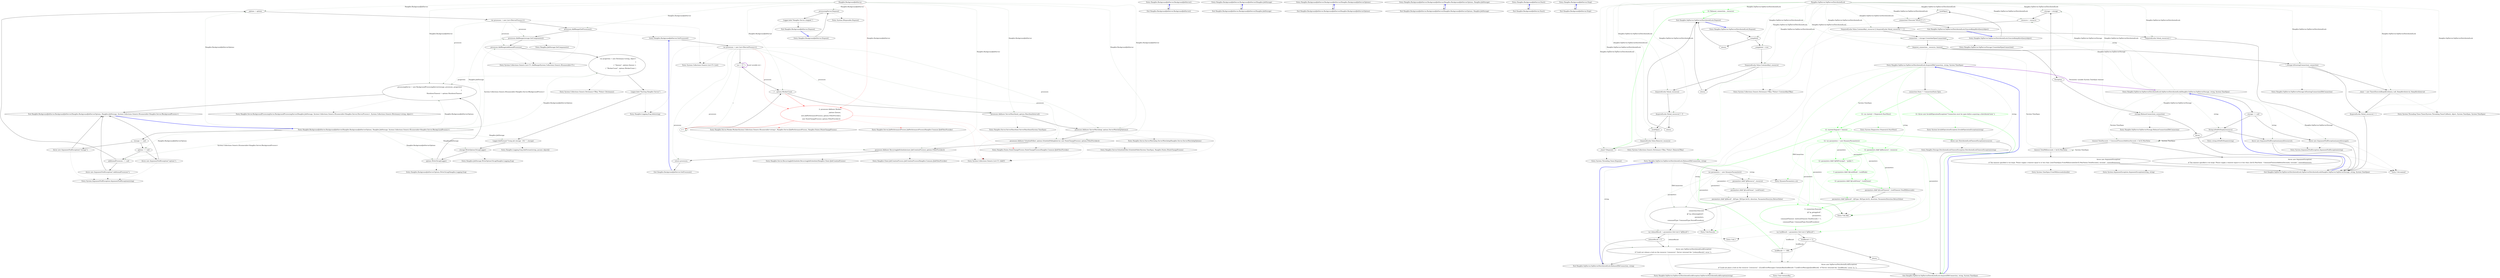 digraph  {
n67 [label="Hangfire.BackgroundJobServer", span=""];
n0 [cluster="Hangfire.BackgroundJobServer.BackgroundJobServer()", label="Entry Hangfire.BackgroundJobServer.BackgroundJobServer()", span="38-38"];
n1 [cluster="Hangfire.BackgroundJobServer.BackgroundJobServer()", label="Exit Hangfire.BackgroundJobServer.BackgroundJobServer()", span="38-38"];
n2 [cluster="Hangfire.BackgroundJobServer.BackgroundJobServer(Hangfire.JobStorage)", label="Entry Hangfire.BackgroundJobServer.BackgroundJobServer(Hangfire.JobStorage)", span="48-48"];
n3 [cluster="Hangfire.BackgroundJobServer.BackgroundJobServer(Hangfire.JobStorage)", label="Exit Hangfire.BackgroundJobServer.BackgroundJobServer(Hangfire.JobStorage)", span="48-48"];
n4 [cluster="Hangfire.BackgroundJobServer.BackgroundJobServer(Hangfire.BackgroundJobServerOptions)", label="Entry Hangfire.BackgroundJobServer.BackgroundJobServer(Hangfire.BackgroundJobServerOptions)", span="58-58"];
n5 [cluster="Hangfire.BackgroundJobServer.BackgroundJobServer(Hangfire.BackgroundJobServerOptions)", label="Exit Hangfire.BackgroundJobServer.BackgroundJobServer(Hangfire.BackgroundJobServerOptions)", span="58-58"];
n6 [cluster="Hangfire.BackgroundJobServer.BackgroundJobServer(Hangfire.BackgroundJobServerOptions, Hangfire.JobStorage)", label="Entry Hangfire.BackgroundJobServer.BackgroundJobServer(Hangfire.BackgroundJobServerOptions, Hangfire.JobStorage)", span="69-69"];
n7 [cluster="Hangfire.BackgroundJobServer.BackgroundJobServer(Hangfire.BackgroundJobServerOptions, Hangfire.JobStorage)", label="Exit Hangfire.BackgroundJobServer.BackgroundJobServer(Hangfire.BackgroundJobServerOptions, Hangfire.JobStorage)", span="69-69"];
n8 [cluster="Hangfire.BackgroundJobServer.BackgroundJobServer(Hangfire.BackgroundJobServerOptions, Hangfire.JobStorage, System.Collections.Generic.IEnumerable<Hangfire.Server.IBackgroundProcess>)", label="Entry Hangfire.BackgroundJobServer.BackgroundJobServer(Hangfire.BackgroundJobServerOptions, Hangfire.JobStorage, System.Collections.Generic.IEnumerable<Hangfire.Server.IBackgroundProcess>)", span="74-74"];
n9 [cluster="Hangfire.BackgroundJobServer.BackgroundJobServer(Hangfire.BackgroundJobServerOptions, Hangfire.JobStorage, System.Collections.Generic.IEnumerable<Hangfire.Server.IBackgroundProcess>)", label="storage == null", span="79-79"];
n11 [cluster="Hangfire.BackgroundJobServer.BackgroundJobServer(Hangfire.BackgroundJobServerOptions, Hangfire.JobStorage, System.Collections.Generic.IEnumerable<Hangfire.Server.IBackgroundProcess>)", label="options == null", span="80-80"];
n13 [cluster="Hangfire.BackgroundJobServer.BackgroundJobServer(Hangfire.BackgroundJobServerOptions, Hangfire.JobStorage, System.Collections.Generic.IEnumerable<Hangfire.Server.IBackgroundProcess>)", label="additionalProcesses == null", span="81-81"];
n15 [cluster="Hangfire.BackgroundJobServer.BackgroundJobServer(Hangfire.BackgroundJobServerOptions, Hangfire.JobStorage, System.Collections.Generic.IEnumerable<Hangfire.Server.IBackgroundProcess>)", label="_options = options", span="83-83"];
n18 [cluster="Hangfire.BackgroundJobServer.BackgroundJobServer(Hangfire.BackgroundJobServerOptions, Hangfire.JobStorage, System.Collections.Generic.IEnumerable<Hangfire.Server.IBackgroundProcess>)", label="processes.AddRange(storage.GetComponents())", span="87-87"];
n19 [cluster="Hangfire.BackgroundJobServer.BackgroundJobServer(Hangfire.BackgroundJobServerOptions, Hangfire.JobStorage, System.Collections.Generic.IEnumerable<Hangfire.Server.IBackgroundProcess>)", label="processes.AddRange(additionalProcesses)", span="88-88"];
n20 [cluster="Hangfire.BackgroundJobServer.BackgroundJobServer(Hangfire.BackgroundJobServerOptions, Hangfire.JobStorage, System.Collections.Generic.IEnumerable<Hangfire.Server.IBackgroundProcess>)", label="var properties = new Dictionary<string, object>\r\n            {\r\n                { ''Queues'', options.Queues },\r\n                { ''WorkerCount'', options.WorkerCount }\r\n            }", span="90-94"];
n22 [cluster="Hangfire.BackgroundJobServer.BackgroundJobServer(Hangfire.BackgroundJobServerOptions, Hangfire.JobStorage, System.Collections.Generic.IEnumerable<Hangfire.Server.IBackgroundProcess>)", label="Logger.InfoFormat(''Using job storage: '{0}'.'', storage)", span="97-97"];
n23 [cluster="Hangfire.BackgroundJobServer.BackgroundJobServer(Hangfire.BackgroundJobServerOptions, Hangfire.JobStorage, System.Collections.Generic.IEnumerable<Hangfire.Server.IBackgroundProcess>)", label="storage.WriteOptionsToLog(Logger)", span="99-99"];
n24 [cluster="Hangfire.BackgroundJobServer.BackgroundJobServer(Hangfire.BackgroundJobServerOptions, Hangfire.JobStorage, System.Collections.Generic.IEnumerable<Hangfire.Server.IBackgroundProcess>)", label="options.WriteToLog(Logger)", span="100-100"];
n25 [cluster="Hangfire.BackgroundJobServer.BackgroundJobServer(Hangfire.BackgroundJobServerOptions, Hangfire.JobStorage, System.Collections.Generic.IEnumerable<Hangfire.Server.IBackgroundProcess>)", label="_processingServer = new BackgroundProcessingServer(storage, processes, properties)\r\n            {\r\n                ShutdownTimeout = options.ShutdownTimeout\r\n            }", span="102-105"];
n10 [cluster="Hangfire.BackgroundJobServer.BackgroundJobServer(Hangfire.BackgroundJobServerOptions, Hangfire.JobStorage, System.Collections.Generic.IEnumerable<Hangfire.Server.IBackgroundProcess>)", label="throw new ArgumentNullException(''storage'');", span="79-79"];
n12 [cluster="Hangfire.BackgroundJobServer.BackgroundJobServer(Hangfire.BackgroundJobServerOptions, Hangfire.JobStorage, System.Collections.Generic.IEnumerable<Hangfire.Server.IBackgroundProcess>)", label="throw new ArgumentNullException(''options'');", span="80-80"];
n14 [cluster="Hangfire.BackgroundJobServer.BackgroundJobServer(Hangfire.BackgroundJobServerOptions, Hangfire.JobStorage, System.Collections.Generic.IEnumerable<Hangfire.Server.IBackgroundProcess>)", label="throw new ArgumentNullException(''additionalProcesses'');", span="81-81"];
n16 [cluster="Hangfire.BackgroundJobServer.BackgroundJobServer(Hangfire.BackgroundJobServerOptions, Hangfire.JobStorage, System.Collections.Generic.IEnumerable<Hangfire.Server.IBackgroundProcess>)", label="var processes = new List<IServerProcess>()", span="85-85"];
n17 [cluster="Hangfire.BackgroundJobServer.BackgroundJobServer(Hangfire.BackgroundJobServerOptions, Hangfire.JobStorage, System.Collections.Generic.IEnumerable<Hangfire.Server.IBackgroundProcess>)", label="processes.AddRange(GetProcesses())", span="86-86"];
n28 [cluster="System.Collections.Generic.List<T>.List()", label="Entry System.Collections.Generic.List<T>.List()", span="0-0"];
n29 [cluster="Hangfire.BackgroundJobServer.GetProcesses()", label="Entry Hangfire.BackgroundJobServer.GetProcesses()", span="114-114"];
n30 [cluster="System.Collections.Generic.List<T>.AddRange(System.Collections.Generic.IEnumerable<T>)", label="Entry System.Collections.Generic.List<T>.AddRange(System.Collections.Generic.IEnumerable<T>)", span="0-0"];
n31 [cluster="Hangfire.JobStorage.GetComponents()", label="Entry Hangfire.JobStorage.GetComponents()", span="58-58"];
n21 [cluster="Hangfire.BackgroundJobServer.BackgroundJobServer(Hangfire.BackgroundJobServerOptions, Hangfire.JobStorage, System.Collections.Generic.IEnumerable<Hangfire.Server.IBackgroundProcess>)", label="Logger.Info(''Starting Hangfire Server'')", span="96-96"];
n32 [cluster="System.Collections.Generic.Dictionary<TKey, TValue>.Dictionary()", label="Entry System.Collections.Generic.Dictionary<TKey, TValue>.Dictionary()", span="0-0"];
n33 [cluster="Hangfire.Logging.ILog.Info(string)", label="Entry Hangfire.Logging.ILog.Info(string)", span="202-202"];
n34 [cluster="Hangfire.Logging.ILog.InfoFormat(string, params object[])", label="Entry Hangfire.Logging.ILog.InfoFormat(string, params object[])", span="210-210"];
n35 [cluster="Hangfire.JobStorage.WriteOptionsToLog(Hangfire.Logging.ILog)", label="Entry Hangfire.JobStorage.WriteOptionsToLog(Hangfire.Logging.ILog)", span="68-68"];
n36 [cluster="Hangfire.BackgroundJobServerOptions.WriteToLog(Hangfire.Logging.ILog)", label="Entry Hangfire.BackgroundJobServerOptions.WriteToLog(Hangfire.Logging.ILog)", span="83-83"];
n26 [cluster="Hangfire.BackgroundJobServer.BackgroundJobServer(Hangfire.BackgroundJobServerOptions, Hangfire.JobStorage, System.Collections.Generic.IEnumerable<Hangfire.Server.IBackgroundProcess>)", label="Exit Hangfire.BackgroundJobServer.BackgroundJobServer(Hangfire.BackgroundJobServerOptions, Hangfire.JobStorage, System.Collections.Generic.IEnumerable<Hangfire.Server.IBackgroundProcess>)", span="74-74"];
n27 [cluster="System.ArgumentNullException.ArgumentNullException(string)", label="Entry System.ArgumentNullException.ArgumentNullException(string)", span="0-0"];
n37 [cluster="Hangfire.Server.BackgroundProcessingServer.BackgroundProcessingServer(Hangfire.JobStorage, System.Collections.Generic.IEnumerable<Hangfire.Server.IServerProcess>, System.Collections.Generic.IDictionary<string, object>)", label="Entry Hangfire.Server.BackgroundProcessingServer.BackgroundProcessingServer(Hangfire.JobStorage, System.Collections.Generic.IEnumerable<Hangfire.Server.IServerProcess>, System.Collections.Generic.IDictionary<string, object>)", span="40-40"];
n38 [cluster="Hangfire.BackgroundJobServer.Dispose()", label="Entry Hangfire.BackgroundJobServer.Dispose()", span="108-108"];
n39 [cluster="Hangfire.BackgroundJobServer.Dispose()", label="_processingServer.Dispose()", span="110-110"];
n40 [cluster="Hangfire.BackgroundJobServer.Dispose()", label="Logger.Info(''Hangfire Server stopped.'')", span="111-111"];
n42 [cluster="System.IDisposable.Dispose()", label="Entry System.IDisposable.Dispose()", span="0-0"];
n41 [cluster="Hangfire.BackgroundJobServer.Dispose()", label="Exit Hangfire.BackgroundJobServer.Dispose()", span="108-108"];
n43 [cluster="Hangfire.BackgroundJobServer.GetProcesses()", label="var processes = new List<IServerProcess>()", span="116-116"];
n44 [cluster="Hangfire.BackgroundJobServer.GetProcesses()", label="var i = 0", span="118-118"];
n46 [cluster="Hangfire.BackgroundJobServer.GetProcesses()", color=red, community=0, label="2: processes.Add(new Worker(\r\n                    _options.Queues, \r\n                    new JobPerformanceProcess(_options.FilterProvider), \r\n                    new StateChangeProcess(_options.FilterProvider)))", span="120-123"];
n48 [cluster="Hangfire.BackgroundJobServer.GetProcesses()", label="processes.Add(new ServerHeartbeat(_options.HeartbeatInterval))", span="126-126"];
n49 [cluster="Hangfire.BackgroundJobServer.GetProcesses()", label="processes.Add(new ServerWatchdog(_options.ServerWatchdogOptions))", span="127-127"];
n50 [cluster="Hangfire.BackgroundJobServer.GetProcesses()", label="processes.Add(new SchedulePoller(_options.SchedulePollingInterval, new StateChangeProcess(_options.FilterProvider)))", span="128-128"];
n51 [cluster="Hangfire.BackgroundJobServer.GetProcesses()", label="processes.Add(new RecurringJobScheduler(new JobCreationProcess(_options.FilterProvider)))", span="129-129"];
n52 [cluster="Hangfire.BackgroundJobServer.GetProcesses()", label="return processes;", span="131-131"];
n45 [cluster="Hangfire.BackgroundJobServer.GetProcesses()", label="i < _options.WorkerCount", span="118-118"];
n47 [cluster="Hangfire.BackgroundJobServer.GetProcesses()", label="i++", span="118-118"];
n54 [cluster="Hangfire.Server.Worker.Worker(System.Collections.Generic.IEnumerable<string>, Hangfire.Server.IJobPerformanceProcess, Hangfire.States.IStateChangeProcess)", label="Entry Hangfire.Server.Worker.Worker(System.Collections.Generic.IEnumerable<string>, Hangfire.Server.IJobPerformanceProcess, Hangfire.States.IStateChangeProcess)", span="47-47"];
n55 [cluster="Hangfire.Server.JobPerformanceProcess.JobPerformanceProcess(Hangfire.Common.IJobFilterProvider)", label="Entry Hangfire.Server.JobPerformanceProcess.JobPerformanceProcess(Hangfire.Common.IJobFilterProvider)", span="34-34"];
n56 [cluster="Hangfire.States.StateChangeProcess.StateChangeProcess(Hangfire.Common.IJobFilterProvider)", label="Entry Hangfire.States.StateChangeProcess.StateChangeProcess(Hangfire.Common.IJobFilterProvider)", span="35-35"];
n57 [cluster="System.Collections.Generic.List<T>.Add(T)", label="Entry System.Collections.Generic.List<T>.Add(T)", span="0-0"];
n58 [cluster="Hangfire.Server.ServerHeartbeat.ServerHeartbeat(System.TimeSpan)", label="Entry Hangfire.Server.ServerHeartbeat.ServerHeartbeat(System.TimeSpan)", span="31-31"];
n59 [cluster="Hangfire.Server.ServerWatchdog.ServerWatchdog(Hangfire.Server.ServerWatchdogOptions)", label="Entry Hangfire.Server.ServerWatchdog.ServerWatchdog(Hangfire.Server.ServerWatchdogOptions)", span="32-32"];
n60 [cluster="Hangfire.Server.SchedulePoller.SchedulePoller(System.TimeSpan, Hangfire.States.IStateChangeProcess)", label="Entry Hangfire.Server.SchedulePoller.SchedulePoller(System.TimeSpan, Hangfire.States.IStateChangeProcess)", span="45-45"];
n61 [cluster="Hangfire.Server.RecurringJobScheduler.RecurringJobScheduler(Hangfire.Client.IJobCreationProcess)", label="Entry Hangfire.Server.RecurringJobScheduler.RecurringJobScheduler(Hangfire.Client.IJobCreationProcess)", span="43-43"];
n62 [cluster="Hangfire.Client.JobCreationProcess.JobCreationProcess(Hangfire.Common.IJobFilterProvider)", label="Entry Hangfire.Client.JobCreationProcess.JobCreationProcess(Hangfire.Common.IJobFilterProvider)", span="35-35"];
n53 [cluster="Hangfire.BackgroundJobServer.GetProcesses()", label="Exit Hangfire.BackgroundJobServer.GetProcesses()", span="114-114"];
n63 [cluster="Hangfire.BackgroundJobServer.Start()", label="Entry Hangfire.BackgroundJobServer.Start()", span="135-135"];
n64 [cluster="Hangfire.BackgroundJobServer.Start()", label="Exit Hangfire.BackgroundJobServer.Start()", span="135-135"];
n65 [cluster="Hangfire.BackgroundJobServer.Stop()", label="Entry Hangfire.BackgroundJobServer.Stop()", span="140-140"];
n66 [cluster="Hangfire.BackgroundJobServer.Stop()", label="Exit Hangfire.BackgroundJobServer.Stop()", span="140-140"];
d49 [cluster="Hangfire.SqlServer.SqlServerDistributedLock.Dispose()", color=green, community=0, label="14: Release(_connection, _resource)", span="123-123"];
d95 [label="Hangfire.SqlServer.SqlServerDistributedLock", span=""];
d48 [cluster="Hangfire.SqlServer.SqlServerDistributedLock.Dispose()", label="_timer?.Dispose()", span="121-121"];
d50 [cluster="Hangfire.SqlServer.SqlServerDistributedLock.Dispose()", label="Exit Hangfire.SqlServer.SqlServerDistributedLock.Dispose()", span="100-100"];
d53 [cluster="Hangfire.SqlServer.SqlServerDistributedLock.Release(IDbConnection, string)", label="Entry Hangfire.SqlServer.SqlServerDistributedLock.Release(IDbConnection, string)", span="210-210"];
d62 [cluster="Hangfire.SqlServer.SqlServerDistributedLock.Acquire(IDbConnection, string, System.TimeSpan)", color=green, community=0, label="12: started.Elapsed < timeout", span="176-176"];
d33 [cluster="Hangfire.SqlServer.SqlServerDistributedLock.Acquire(IDbConnection, string, System.TimeSpan)", label="Entry Hangfire.SqlServer.SqlServerDistributedLock.Acquire(IDbConnection, string, System.TimeSpan)", span="153-153"];
d61 [cluster="Hangfire.SqlServer.SqlServerDistributedLock.Acquire(IDbConnection, string, System.TimeSpan)", color=green, community=0, label="12: var started = Stopwatch.StartNew()", span="165-165"];
d74 [cluster="Hangfire.SqlServer.SqlServerDistributedLock.Acquire(IDbConnection, string, System.TimeSpan)", label="lockResult == -999", span="200-200"];
d63 [cluster="Hangfire.SqlServer.SqlServerDistributedLock.Acquire(IDbConnection, string, System.TimeSpan)", color=green, community=0, label="12: var parameters = new DynamicParameters()", span="178-178"];
d76 [cluster="Hangfire.SqlServer.SqlServerDistributedLock.Acquire(IDbConnection, string, System.TimeSpan)", label="throw new DistributedLockTimeoutException(resource);", span="207-207"];
d64 [cluster="Hangfire.SqlServer.SqlServerDistributedLock.Acquire(IDbConnection, string, System.TimeSpan)", color=green, community=0, label="12: parameters.Add(''@Resource'', resource)", span="179-179"];
d65 [cluster="Hangfire.SqlServer.SqlServerDistributedLock.Acquire(IDbConnection, string, System.TimeSpan)", color=green, community=0, label="12: parameters.Add(''@DbPrincipal'', ''public'')", span="180-180"];
d81 [cluster="Unk.Add", label="Entry Unk.Add", span=""];
d70 [cluster="Hangfire.SqlServer.SqlServerDistributedLock.Acquire(IDbConnection, string, System.TimeSpan)", color=green, community=0, label="5: connection.Execute(\r\n                    @''sp_getapplock'',\r\n                    parameters,\r\n                    commandTimeout: (int)LockTimeout.TotalSeconds + 1,\r\n                    commandType: CommandType.StoredProcedure)", span="186-190"];
d69 [cluster="Hangfire.SqlServer.SqlServerDistributedLock.Acquire(IDbConnection, string, System.TimeSpan)", label="parameters.Add(''@Result'', dbType: DbType.Int32, direction: ParameterDirection.ReturnValue)", span="184-184"];
d71 [cluster="Hangfire.SqlServer.SqlServerDistributedLock.Acquire(IDbConnection, string, System.TimeSpan)", label="var lockResult = parameters.Get<int>(''@Result'')", span="192-192"];
d58 [cluster="Unk.Execute", label="Entry Unk.Execute", span=""];
d60 [cluster="Hangfire.SqlServer.SqlServerDistributedLock.Acquire(IDbConnection, string, System.TimeSpan)", color=green, community=0, label="12: throw new InvalidOperationException(''Connection must be open before acquiring a distributed lock.'');", span="162-162"];
d59 [cluster="Hangfire.SqlServer.SqlServerDistributedLock.Acquire(IDbConnection, string, System.TimeSpan)", label="connection.State != ConnectionState.Open", span="155-155"];
d77 [cluster="Hangfire.SqlServer.SqlServerDistributedLock.Acquire(IDbConnection, string, System.TimeSpan)", label="Exit Hangfire.SqlServer.SqlServerDistributedLock.Acquire(IDbConnection, string, System.TimeSpan)", span="153-153"];
d78 [cluster="System.InvalidOperationException.InvalidOperationException(string)", label="Entry System.InvalidOperationException.InvalidOperationException(string)", span="0-0"];
d79 [cluster="System.Diagnostics.Stopwatch.StartNew()", label="Entry System.Diagnostics.Stopwatch.StartNew()", span="0-0"];
d80 [cluster="DynamicParameters.cstr", label="Entry DynamicParameters.cstr", span=""];
d66 [cluster="Hangfire.SqlServer.SqlServerDistributedLock.Acquire(IDbConnection, string, System.TimeSpan)", color=green, community=0, label="5: parameters.Add(''@LockMode'', LockMode)", span="181-181"];
d67 [cluster="Hangfire.SqlServer.SqlServerDistributedLock.Acquire(IDbConnection, string, System.TimeSpan)", color=green, community=0, label="12: parameters.Add(''@LockOwner'', LockOwner)", span="182-182"];
d68 [cluster="Hangfire.SqlServer.SqlServerDistributedLock.Acquire(IDbConnection, string, System.TimeSpan)", label="parameters.Add(''@LockTimeout'', LockTimeout.TotalMilliseconds)", span="183-183"];
d13 [cluster="Hangfire.SqlServer.SqlServerDistributedLock.SqlServerDistributedLock(Hangfire.SqlServer.SqlServerStorage, string, System.TimeSpan)", label="_storage = storage", span="70-70"];
d14 [cluster="Hangfire.SqlServer.SqlServerDistributedLock.SqlServerDistributedLock(Hangfire.SqlServer.SqlServerStorage, string, System.TimeSpan)", label="_resource = resource", span="71-71"];
d15 [cluster="Hangfire.SqlServer.SqlServerDistributedLock.SqlServerDistributedLock(Hangfire.SqlServer.SqlServerStorage, string, System.TimeSpan)", label="!AcquiredLocks.Value.ContainsKey(_resource) || AcquiredLocks.Value[_resource] == 0", span="73-73"];
d16 [cluster="Hangfire.SqlServer.SqlServerDistributedLock.SqlServerDistributedLock(Hangfire.SqlServer.SqlServerStorage, string, System.TimeSpan)", label="_connection = storage.CreateAndOpenConnection()", span="75-75"];
d17 [cluster="Hangfire.SqlServer.SqlServerDistributedLock.SqlServerDistributedLock(Hangfire.SqlServer.SqlServerStorage, string, System.TimeSpan)", label="Acquire(_connection, _resource, timeout)", span="79-79"];
d19 [cluster="Hangfire.SqlServer.SqlServerDistributedLock.SqlServerDistributedLock(Hangfire.SqlServer.SqlServerStorage, string, System.TimeSpan)", label="storage.ReleaseConnection(_connection)", span="83-83"];
d21 [cluster="Hangfire.SqlServer.SqlServerDistributedLock.SqlServerDistributedLock(Hangfire.SqlServer.SqlServerStorage, string, System.TimeSpan)", label="!_storage.IsExistingConnection(_connection)", span="87-87"];
d22 [cluster="Hangfire.SqlServer.SqlServerDistributedLock.SqlServerDistributedLock(Hangfire.SqlServer.SqlServerStorage, string, System.TimeSpan)", label="_timer = new Timer(ExecuteKeepAliveQuery, null, KeepAliveInterval, KeepAliveInterval)", span="89-89"];
d23 [cluster="Hangfire.SqlServer.SqlServerDistributedLock.SqlServerDistributedLock(Hangfire.SqlServer.SqlServerStorage, string, System.TimeSpan)", label="AcquiredLocks.Value[_resource] = 1", span="92-92"];
d24 [cluster="Hangfire.SqlServer.SqlServerDistributedLock.SqlServerDistributedLock(Hangfire.SqlServer.SqlServerStorage, string, System.TimeSpan)", label="AcquiredLocks.Value[_resource]++", span="96-96"];
d38 [cluster="Hangfire.SqlServer.SqlServerDistributedLock.Dispose()", label=_completed, span="102-102"];
d40 [cluster="Hangfire.SqlServer.SqlServerDistributedLock.Dispose()", label="_completed = true", span="104-104"];
d41 [cluster="Hangfire.SqlServer.SqlServerDistributedLock.Dispose()", label="!AcquiredLocks.Value.ContainsKey(_resource)", span="106-106"];
d43 [cluster="Hangfire.SqlServer.SqlServerDistributedLock.Dispose()", label="AcquiredLocks.Value[_resource]--", span="108-108"];
d44 [cluster="Hangfire.SqlServer.SqlServerDistributedLock.Dispose()", label="AcquiredLocks.Value[_resource] != 0", span="110-110"];
d46 [cluster="Hangfire.SqlServer.SqlServerDistributedLock.Dispose()", label=_lockObject, span="112-112"];
d47 [cluster="Hangfire.SqlServer.SqlServerDistributedLock.Dispose()", label="AcquiredLocks.Value.Remove(_resource)", span="119-119"];
d55 [cluster="Hangfire.SqlServer.SqlServerDistributedLock.ExecuteKeepAliveQuery(object)", label=_lockObject, span="135-135"];
d56 [cluster="Hangfire.SqlServer.SqlServerDistributedLock.ExecuteKeepAliveQuery(object)", label="_connection?.Execute(''SELECT 1;'')", span="139-139"];
d52 [cluster="System.Threading.Timer.Dispose()", label="Entry System.Threading.Timer.Dispose()", span="0-0"];
d39 [cluster="Hangfire.SqlServer.SqlServerDistributedLock.Dispose()", label="return;", span="102-102"];
d42 [cluster="Hangfire.SqlServer.SqlServerDistributedLock.Dispose()", label="return;", span="106-106"];
d45 [cluster="Hangfire.SqlServer.SqlServerDistributedLock.Dispose()", label="return;", span="110-110"];
d37 [cluster="Hangfire.SqlServer.SqlServerDistributedLock.Dispose()", label="Entry Hangfire.SqlServer.SqlServerDistributedLock.Dispose()", span="100-100"];
d94 [cluster="Hangfire.SqlServer.SqlServerDistributedLock.Release(IDbConnection, string)", label="Exit Hangfire.SqlServer.SqlServerDistributedLock.Release(IDbConnection, string)", span="210-210"];
d86 [cluster="Hangfire.SqlServer.SqlServerDistributedLock.Release(IDbConnection, string)", label="var parameters = new DynamicParameters()", span="212-212"];
d87 [cluster="Hangfire.SqlServer.SqlServerDistributedLock.Release(IDbConnection, string)", label="parameters.Add(''@Resource'', resource)", span="213-213"];
d90 [cluster="Hangfire.SqlServer.SqlServerDistributedLock.Release(IDbConnection, string)", label="connection.Execute(\r\n                @''sp_releaseapplock'',\r\n                parameters,\r\n                commandType: CommandType.StoredProcedure)", span="217-220"];
d93 [cluster="Hangfire.SqlServer.SqlServerDistributedLock.Release(IDbConnection, string)", label="throw new SqlServerDistributedLockException(\r\n                    $''Could not release a lock on the resource '{resource}': Server returned the '{releaseResult}' error.'');", span="226-227"];
d75 [cluster="Hangfire.SqlServer.SqlServerDistributedLock.Acquire(IDbConnection, string, System.TimeSpan)", label="throw new SqlServerDistributedLockException(\r\n                        $''Could not place a lock on the resource '{resource}': {(LockErrorMessages.ContainsKey(lockResult) ? LockErrorMessages[lockResult] : $''Server returned the '{lockResult}' error.'')}.'');", span="202-203"];
d4 [cluster="Hangfire.SqlServer.SqlServerDistributedLock.SqlServerDistributedLock(Hangfire.SqlServer.SqlServerStorage, string, System.TimeSpan)", label="Entry Hangfire.SqlServer.SqlServerDistributedLock.SqlServerDistributedLock(Hangfire.SqlServer.SqlServerStorage, string, System.TimeSpan)", span="61-61"];
d72 [cluster="Hangfire.SqlServer.SqlServerDistributedLock.Acquire(IDbConnection, string, System.TimeSpan)", label="lockResult >= 0", span="194-194"];
d85 [cluster="Hangfire.Storage.DistributedLockTimeoutException.DistributedLockTimeoutException(string)", label="Entry Hangfire.Storage.DistributedLockTimeoutException.DistributedLockTimeoutException(string)", span="6-6"];
d88 [cluster="Hangfire.SqlServer.SqlServerDistributedLock.Release(IDbConnection, string)", label="parameters.Add(''@LockOwner'', LockOwner)", span="214-214"];
d89 [cluster="Hangfire.SqlServer.SqlServerDistributedLock.Release(IDbConnection, string)", label="parameters.Add(''@Result'', dbType: DbType.Int32, direction: ParameterDirection.ReturnValue)", span="215-215"];
d82 [cluster="Unk.>", label="Entry Unk.>", span=""];
d73 [cluster="Hangfire.SqlServer.SqlServerDistributedLock.Acquire(IDbConnection, string, System.TimeSpan)", label="return;", span="197-197"];
d11 [cluster="Hangfire.SqlServer.SqlServerDistributedLock.SqlServerDistributedLock(Hangfire.SqlServer.SqlServerStorage, string, System.TimeSpan)", label="timeout.TotalMilliseconds > Int32.MaxValue", span="67-67"];
d31 [cluster="System.Collections.Generic.Dictionary<TKey, TValue>.ContainsKey(TKey)", label="Entry System.Collections.Generic.Dictionary<TKey, TValue>.ContainsKey(TKey)", span="0-0"];
d32 [cluster="Hangfire.SqlServer.SqlServerStorage.CreateAndOpenConnection()", label="Entry Hangfire.SqlServer.SqlServerStorage.CreateAndOpenConnection()", span="232-232"];
d18 [cluster="Hangfire.SqlServer.SqlServerDistributedLock.SqlServerDistributedLock(Hangfire.SqlServer.SqlServerStorage, string, System.TimeSpan)", label=Exception, span="81-81"];
d20 [cluster="Hangfire.SqlServer.SqlServerDistributedLock.SqlServerDistributedLock(Hangfire.SqlServer.SqlServerStorage, string, System.TimeSpan)", label="throw;", span="84-84"];
d34 [cluster="Hangfire.SqlServer.SqlServerStorage.ReleaseConnection(IDbConnection)", label="Entry Hangfire.SqlServer.SqlServerStorage.ReleaseConnection(IDbConnection)", span="249-249"];
d35 [cluster="Hangfire.SqlServer.SqlServerStorage.IsExistingConnection(IDbConnection)", label="Entry Hangfire.SqlServer.SqlServerStorage.IsExistingConnection(IDbConnection)", span="244-244"];
d36 [cluster="System.Threading.Timer.Timer(System.Threading.TimerCallback, object, System.TimeSpan, System.TimeSpan)", label="Entry System.Threading.Timer.Timer(System.Threading.TimerCallback, object, System.TimeSpan, System.TimeSpan)", span="0-0"];
d25 [cluster="Hangfire.SqlServer.SqlServerDistributedLock.SqlServerDistributedLock(Hangfire.SqlServer.SqlServerStorage, string, System.TimeSpan)", label="Exit Hangfire.SqlServer.SqlServerDistributedLock.SqlServerDistributedLock(Hangfire.SqlServer.SqlServerStorage, string, System.TimeSpan)", span="61-61"];
d51 [cluster="System.Collections.Generic.Dictionary<TKey, TValue>.Remove(TKey)", label="Entry System.Collections.Generic.Dictionary<TKey, TValue>.Remove(TKey)", span="0-0"];
d54 [cluster="Hangfire.SqlServer.SqlServerDistributedLock.ExecuteKeepAliveQuery(object)", label="Entry Hangfire.SqlServer.SqlServerDistributedLock.ExecuteKeepAliveQuery(object)", span="133-133"];
d57 [cluster="Hangfire.SqlServer.SqlServerDistributedLock.ExecuteKeepAliveQuery(object)", label="Exit Hangfire.SqlServer.SqlServerDistributedLock.ExecuteKeepAliveQuery(object)", span="133-133"];
d92 [cluster="Hangfire.SqlServer.SqlServerDistributedLock.Release(IDbConnection, string)", label="releaseResult < 0", span="224-224"];
d91 [cluster="Hangfire.SqlServer.SqlServerDistributedLock.Release(IDbConnection, string)", label="var releaseResult = parameters.Get<int>(''@Result'')", span="222-222"];
d83 [cluster="Hangfire.SqlServer.SqlServerDistributedLockException.SqlServerDistributedLockException(string)", label="Entry Hangfire.SqlServer.SqlServerDistributedLockException.SqlServerDistributedLockException(string)", span="22-22"];
d84 [cluster="Unk.ContainsKey", label="Entry Unk.ContainsKey", span=""];
d5 [cluster="Hangfire.SqlServer.SqlServerDistributedLock.SqlServerDistributedLock(Hangfire.SqlServer.SqlServerStorage, string, System.TimeSpan)", label="storage == null", span="63-63"];
d6 [cluster="Hangfire.SqlServer.SqlServerDistributedLock.SqlServerDistributedLock(Hangfire.SqlServer.SqlServerStorage, string, System.TimeSpan)", label="throw new ArgumentNullException(nameof(storage));", span="63-63"];
d7 [cluster="Hangfire.SqlServer.SqlServerDistributedLock.SqlServerDistributedLock(Hangfire.SqlServer.SqlServerStorage, string, System.TimeSpan)", label="String.IsNullOrEmpty(resource)", span="64-64"];
d8 [cluster="Hangfire.SqlServer.SqlServerDistributedLock.SqlServerDistributedLock(Hangfire.SqlServer.SqlServerStorage, string, System.TimeSpan)", label="throw new ArgumentNullException(nameof(resource));", span="64-64"];
d9 [cluster="Hangfire.SqlServer.SqlServerDistributedLock.SqlServerDistributedLock(Hangfire.SqlServer.SqlServerStorage, string, System.TimeSpan)", label="timeout.TotalSeconds + CommandTimeoutAdditionSeconds > Int32.MaxValue", span="65-65"];
d12 [cluster="Hangfire.SqlServer.SqlServerDistributedLock.SqlServerDistributedLock(Hangfire.SqlServer.SqlServerStorage, string, System.TimeSpan)", label="throw new ArgumentException(\r\n                $''The timeout specified is too large. Please supply a timeout equal to or less than {(int)TimeSpan.FromMilliseconds(Int32.MaxValue).TotalSeconds} seconds'', nameof(timeout));", span="67-68"];
d10 [cluster="Hangfire.SqlServer.SqlServerDistributedLock.SqlServerDistributedLock(Hangfire.SqlServer.SqlServerStorage, string, System.TimeSpan)", label="throw new ArgumentException(\r\n                $''The timeout specified is too large. Please supply a timeout equal to or less than {Int32.MaxValue - CommandTimeoutAdditionSeconds} seconds'', nameof(timeout));", span="65-66"];
d26 [cluster="System.ArgumentNullException.ArgumentNullException(string)", label="Entry System.ArgumentNullException.ArgumentNullException(string)", span="0-0"];
d27 [cluster="Unk.nameof", label="Entry Unk.nameof", span=""];
d28 [cluster="string.IsNullOrEmpty(string)", label="Entry string.IsNullOrEmpty(string)", span="0-0"];
d29 [cluster="System.ArgumentException.ArgumentException(string, string)", label="Entry System.ArgumentException.ArgumentException(string, string)", span="0-0"];
d30 [cluster="System.TimeSpan.FromMilliseconds(double)", label="Entry System.TimeSpan.FromMilliseconds(double)", span="0-0"];
n67 -> n15  [color=darkseagreen4, key=1, label="Hangfire.BackgroundJobServer", style=dashed];
n67 -> n17  [color=darkseagreen4, key=1, label="Hangfire.BackgroundJobServer", style=dashed];
n67 -> n25  [color=darkseagreen4, key=1, label="Hangfire.BackgroundJobServer", style=dashed];
n67 -> n39  [color=darkseagreen4, key=1, label="Hangfire.BackgroundJobServer", style=dashed];
n67 -> n45  [color=darkseagreen4, key=1, label="Hangfire.BackgroundJobServer", style=dashed];
n67 -> n46  [color=red, key=1, label="Hangfire.BackgroundJobServer", style=dashed];
n67 -> n48  [color=darkseagreen4, key=1, label="Hangfire.BackgroundJobServer", style=dashed];
n67 -> n49  [color=darkseagreen4, key=1, label="Hangfire.BackgroundJobServer", style=dashed];
n67 -> n50  [color=darkseagreen4, key=1, label="Hangfire.BackgroundJobServer", style=dashed];
n67 -> n51  [color=darkseagreen4, key=1, label="Hangfire.BackgroundJobServer", style=dashed];
n0 -> n1  [key=0, style=solid];
n1 -> n0  [color=blue, key=0, style=bold];
n2 -> n3  [key=0, style=solid];
n3 -> n2  [color=blue, key=0, style=bold];
n4 -> n5  [key=0, style=solid];
n5 -> n4  [color=blue, key=0, style=bold];
n6 -> n7  [key=0, style=solid];
n7 -> n6  [color=blue, key=0, style=bold];
n8 -> n9  [key=0, style=solid];
n8 -> n11  [color=darkseagreen4, key=1, label="Hangfire.BackgroundJobServerOptions", style=dashed];
n8 -> n13  [color=darkseagreen4, key=1, label="System.Collections.Generic.IEnumerable<Hangfire.Server.IBackgroundProcess>", style=dashed];
n8 -> n15  [color=darkseagreen4, key=1, label="Hangfire.BackgroundJobServerOptions", style=dashed];
n8 -> n18  [color=darkseagreen4, key=1, label="Hangfire.JobStorage", style=dashed];
n8 -> n19  [color=darkseagreen4, key=1, label="System.Collections.Generic.IEnumerable<Hangfire.Server.IBackgroundProcess>", style=dashed];
n8 -> n20  [color=darkseagreen4, key=1, label="Hangfire.BackgroundJobServerOptions", style=dashed];
n8 -> n22  [color=darkseagreen4, key=1, label="Hangfire.JobStorage", style=dashed];
n8 -> n23  [color=darkseagreen4, key=1, label="Hangfire.JobStorage", style=dashed];
n8 -> n24  [color=darkseagreen4, key=1, label="Hangfire.BackgroundJobServerOptions", style=dashed];
n8 -> n25  [color=darkseagreen4, key=1, label="Hangfire.BackgroundJobServerOptions", style=dashed];
n9 -> n10  [key=0, style=solid];
n9 -> n11  [key=0, style=solid];
n11 -> n12  [key=0, style=solid];
n11 -> n13  [key=0, style=solid];
n13 -> n14  [key=0, style=solid];
n13 -> n15  [key=0, style=solid];
n15 -> n16  [key=0, style=solid];
n18 -> n19  [key=0, style=solid];
n18 -> n31  [key=2, style=dotted];
n18 -> n30  [key=2, style=dotted];
n19 -> n20  [key=0, style=solid];
n19 -> n30  [key=2, style=dotted];
n20 -> n21  [key=0, style=solid];
n20 -> n32  [key=2, style=dotted];
n20 -> n25  [color=darkseagreen4, key=1, label=properties, style=dashed];
n22 -> n23  [key=0, style=solid];
n22 -> n34  [key=2, style=dotted];
n23 -> n24  [key=0, style=solid];
n23 -> n35  [key=2, style=dotted];
n24 -> n25  [key=0, style=solid];
n24 -> n36  [key=2, style=dotted];
n25 -> n26  [key=0, style=solid];
n25 -> n37  [key=2, style=dotted];
n10 -> n26  [key=0, style=solid];
n10 -> n27  [key=2, style=dotted];
n12 -> n26  [key=0, style=solid];
n12 -> n27  [key=2, style=dotted];
n14 -> n26  [key=0, style=solid];
n14 -> n27  [key=2, style=dotted];
n16 -> n17  [key=0, style=solid];
n16 -> n28  [key=2, style=dotted];
n16 -> n18  [color=darkseagreen4, key=1, label=processes, style=dashed];
n16 -> n19  [color=darkseagreen4, key=1, label=processes, style=dashed];
n16 -> n25  [color=darkseagreen4, key=1, label=processes, style=dashed];
n17 -> n18  [key=0, style=solid];
n17 -> n29  [key=2, style=dotted];
n17 -> n30  [key=2, style=dotted];
n29 -> n43  [key=0, style=solid];
n21 -> n22  [key=0, style=solid];
n21 -> n33  [key=2, style=dotted];
n26 -> n8  [color=blue, key=0, style=bold];
n38 -> n39  [key=0, style=solid];
n39 -> n40  [key=0, style=solid];
n39 -> n42  [key=2, style=dotted];
n40 -> n41  [key=0, style=solid];
n40 -> n33  [key=2, style=dotted];
n41 -> n38  [color=blue, key=0, style=bold];
n43 -> n44  [key=0, style=solid];
n43 -> n28  [key=2, style=dotted];
n43 -> n46  [color=red, key=1, label=processes, style=dashed];
n43 -> n48  [color=darkseagreen4, key=1, label=processes, style=dashed];
n43 -> n49  [color=darkseagreen4, key=1, label=processes, style=dashed];
n43 -> n50  [color=darkseagreen4, key=1, label=processes, style=dashed];
n43 -> n51  [color=darkseagreen4, key=1, label=processes, style=dashed];
n43 -> n52  [color=darkseagreen4, key=1, label=processes, style=dashed];
n44 -> n45  [key=0, style=solid];
n44 -> n47  [color=darkseagreen4, key=1, label=i, style=dashed];
n44 -> n44  [color=darkorchid, key=3, label="Local variable int i", style=bold];
n46 -> n47  [color=red, key=0, style=solid];
n46 -> n54  [color=red, key=2, style=dotted];
n46 -> n55  [color=red, key=2, style=dotted];
n46 -> n56  [color=red, key=2, style=dotted];
n46 -> n57  [color=red, key=2, style=dotted];
n48 -> n49  [key=0, style=solid];
n48 -> n58  [key=2, style=dotted];
n48 -> n57  [key=2, style=dotted];
n49 -> n50  [key=0, style=solid];
n49 -> n59  [key=2, style=dotted];
n49 -> n57  [key=2, style=dotted];
n50 -> n51  [key=0, style=solid];
n50 -> n60  [key=2, style=dotted];
n50 -> n56  [key=2, style=dotted];
n50 -> n57  [key=2, style=dotted];
n51 -> n52  [key=0, style=solid];
n51 -> n61  [key=2, style=dotted];
n51 -> n62  [key=2, style=dotted];
n51 -> n57  [key=2, style=dotted];
n52 -> n53  [key=0, style=solid];
n45 -> n46  [color=red, key=0, style=solid];
n45 -> n48  [key=0, style=solid];
n47 -> n45  [key=0, style=solid];
n47 -> n47  [color=darkseagreen4, key=1, label=i, style=dashed];
n53 -> n29  [color=blue, key=0, style=bold];
n63 -> n64  [key=0, style=solid];
n64 -> n63  [color=blue, key=0, style=bold];
n65 -> n66  [key=0, style=solid];
n66 -> n65  [color=blue, key=0, style=bold];
d49 -> d50  [color=green, key=0, style=solid];
d49 -> d53  [color=green, key=2, style=dotted];
d95 -> d49  [color=green, key=1, label="Hangfire.SqlServer.SqlServerDistributedLock", style=dashed];
d95 -> d13  [color=darkseagreen4, key=1, label="Hangfire.SqlServer.SqlServerDistributedLock", style=dashed];
d95 -> d14  [color=darkseagreen4, key=1, label="Hangfire.SqlServer.SqlServerDistributedLock", style=dashed];
d95 -> d15  [color=darkseagreen4, key=1, label="Hangfire.SqlServer.SqlServerDistributedLock", style=dashed];
d95 -> d16  [color=darkseagreen4, key=1, label="Hangfire.SqlServer.SqlServerDistributedLock", style=dashed];
d95 -> d17  [color=darkseagreen4, key=1, label="Hangfire.SqlServer.SqlServerDistributedLock", style=dashed];
d95 -> d19  [color=darkseagreen4, key=1, label="Hangfire.SqlServer.SqlServerDistributedLock", style=dashed];
d95 -> d21  [color=darkseagreen4, key=1, label="Hangfire.SqlServer.SqlServerDistributedLock", style=dashed];
d95 -> d22  [color=darkseagreen4, key=1, label="Hangfire.SqlServer.SqlServerDistributedLock", style=dashed];
d95 -> d23  [color=darkseagreen4, key=1, label="Hangfire.SqlServer.SqlServerDistributedLock", style=dashed];
d95 -> d24  [color=darkseagreen4, key=1, label="Hangfire.SqlServer.SqlServerDistributedLock", style=dashed];
d95 -> d38  [color=darkseagreen4, key=1, label="Hangfire.SqlServer.SqlServerDistributedLock", style=dashed];
d95 -> d40  [color=darkseagreen4, key=1, label="Hangfire.SqlServer.SqlServerDistributedLock", style=dashed];
d95 -> d41  [color=darkseagreen4, key=1, label="Hangfire.SqlServer.SqlServerDistributedLock", style=dashed];
d95 -> d43  [color=darkseagreen4, key=1, label="Hangfire.SqlServer.SqlServerDistributedLock", style=dashed];
d95 -> d44  [color=darkseagreen4, key=1, label="Hangfire.SqlServer.SqlServerDistributedLock", style=dashed];
d95 -> d46  [color=darkseagreen4, key=1, label="Hangfire.SqlServer.SqlServerDistributedLock", style=dashed];
d95 -> d47  [color=darkseagreen4, key=1, label="Hangfire.SqlServer.SqlServerDistributedLock", style=dashed];
d95 -> d48  [color=darkseagreen4, key=1, label="Hangfire.SqlServer.SqlServerDistributedLock", style=dashed];
d95 -> d55  [color=darkseagreen4, key=1, label="Hangfire.SqlServer.SqlServerDistributedLock", style=dashed];
d95 -> d56  [color=darkseagreen4, key=1, label="Hangfire.SqlServer.SqlServerDistributedLock", style=dashed];
d48 -> d49  [color=green, key=0, style=solid];
d48 -> d52  [key=2, style=dotted];
d50 -> d37  [color=blue, key=0, style=bold];
d53 -> d86  [key=0, style=solid];
d53 -> d87  [color=darkseagreen4, key=1, label=string, style=dashed];
d53 -> d90  [color=darkseagreen4, key=1, label=IDbConnection, style=dashed];
d53 -> d93  [color=darkseagreen4, key=1, label=string, style=dashed];
d62 -> d63  [color=green, key=0, style=solid];
d62 -> d76  [color=green, key=0, style=solid];
d33 -> d62  [color=green, key=1, label="System.TimeSpan", style=dashed];
d33 -> d64  [color=green, key=1, label=string, style=dashed];
d33 -> d70  [color=green, key=1, label=IDbConnection, style=dashed];
d33 -> d59  [key=0, style=solid];
d33 -> d75  [color=darkseagreen4, key=1, label=string, style=dashed];
d33 -> d76  [color=darkseagreen4, key=1, label=string, style=dashed];
d33 -> d4  [color=darkorchid, key=3, label="Parameter variable System.TimeSpan timeout", style=bold];
d61 -> d62  [color=green, key=0, style=solid];
d61 -> d79  [color=green, key=2, style=dotted];
d74 -> d62  [color=green, key=0, style=solid];
d74 -> d75  [key=0, style=solid];
d63 -> d64  [color=green, key=0, style=solid];
d63 -> d70  [color=green, key=1, label=parameters, style=dashed];
d63 -> d80  [color=green, key=2, style=dotted];
d63 -> d65  [color=green, key=1, label=parameters, style=dashed];
d63 -> d66  [color=green, key=1, label=parameters, style=dashed];
d63 -> d67  [color=green, key=1, label=parameters, style=dashed];
d63 -> d68  [color=green, key=1, label=parameters, style=dashed];
d63 -> d69  [color=green, key=1, label=parameters, style=dashed];
d63 -> d71  [color=green, key=1, label=parameters, style=dashed];
d76 -> d77  [key=0, style=solid];
d76 -> d85  [key=2, style=dotted];
d64 -> d65  [color=green, key=0, style=solid];
d64 -> d81  [color=green, key=2, style=dotted];
d65 -> d66  [color=green, key=0, style=solid];
d65 -> d81  [color=green, key=2, style=dotted];
d70 -> d71  [color=green, key=0, style=solid];
d70 -> d58  [color=green, key=2, style=dotted];
d69 -> d70  [color=green, key=0, style=solid];
d69 -> d81  [key=2, style=dotted];
d71 -> d74  [color=darkseagreen4, key=1, label=lockResult, style=dashed];
d71 -> d72  [key=0, style=solid];
d71 -> d82  [key=2, style=dotted];
d71 -> d75  [color=darkseagreen4, key=1, label=lockResult, style=dashed];
d60 -> d77  [color=green, key=0, style=solid];
d60 -> d78  [color=green, key=2, style=dotted];
d59 -> d60  [color=green, key=0, style=solid];
d59 -> d61  [color=green, key=0, style=solid];
d77 -> d33  [color=blue, key=0, style=bold];
d66 -> d67  [color=green, key=0, style=solid];
d66 -> d81  [color=green, key=2, style=dotted];
d67 -> d68  [color=green, key=0, style=solid];
d67 -> d81  [color=green, key=2, style=dotted];
d68 -> d81  [key=2, style=dotted];
d68 -> d69  [key=0, style=solid];
d13 -> d14  [key=0, style=solid];
d14 -> d15  [key=0, style=solid];
d15 -> d16  [key=0, style=solid];
d15 -> d24  [key=0, style=solid];
d15 -> d31  [key=2, style=dotted];
d16 -> d17  [key=0, style=solid];
d16 -> d32  [key=2, style=dotted];
d17 -> d33  [key=2, style=dotted];
d17 -> d18  [key=0, style=solid];
d17 -> d21  [key=0, style=solid];
d19 -> d20  [key=0, style=solid];
d19 -> d34  [key=2, style=dotted];
d21 -> d22  [key=0, style=solid];
d21 -> d23  [key=0, style=solid];
d21 -> d35  [key=2, style=dotted];
d22 -> d23  [key=0, style=solid];
d22 -> d36  [key=2, style=dotted];
d23 -> d25  [key=0, style=solid];
d24 -> d25  [key=0, style=solid];
d38 -> d39  [key=0, style=solid];
d38 -> d40  [key=0, style=solid];
d40 -> d41  [key=0, style=solid];
d41 -> d42  [key=0, style=solid];
d41 -> d43  [key=0, style=solid];
d41 -> d31  [key=2, style=dotted];
d43 -> d44  [key=0, style=solid];
d44 -> d45  [key=0, style=solid];
d44 -> d46  [key=0, style=solid];
d46 -> d47  [key=0, style=solid];
d47 -> d48  [key=0, style=solid];
d47 -> d51  [key=2, style=dotted];
d55 -> d56  [key=0, style=solid];
d56 -> d58  [key=2, style=dotted];
d56 -> d57  [key=0, style=solid];
d39 -> d50  [key=0, style=solid];
d42 -> d50  [key=0, style=solid];
d45 -> d50  [key=0, style=solid];
d37 -> d38  [key=0, style=solid];
d94 -> d53  [color=blue, key=0, style=bold];
d86 -> d80  [key=2, style=dotted];
d86 -> d87  [key=0, style=solid];
d86 -> d88  [color=darkseagreen4, key=1, label=parameters, style=dashed];
d86 -> d89  [color=darkseagreen4, key=1, label=parameters, style=dashed];
d86 -> d90  [color=darkseagreen4, key=1, label=parameters, style=dashed];
d86 -> d91  [color=darkseagreen4, key=1, label=parameters, style=dashed];
d87 -> d81  [key=2, style=dotted];
d87 -> d88  [key=0, style=solid];
d90 -> d58  [key=2, style=dotted];
d90 -> d91  [key=0, style=solid];
d93 -> d94  [key=0, style=solid];
d93 -> d83  [key=2, style=dotted];
d75 -> d77  [key=0, style=solid];
d75 -> d83  [key=2, style=dotted];
d75 -> d84  [key=2, style=dotted];
d4 -> d13  [color=darkseagreen4, key=1, label="Hangfire.SqlServer.SqlServerStorage", style=dashed];
d4 -> d14  [color=darkseagreen4, key=1, label=string, style=dashed];
d4 -> d16  [color=darkseagreen4, key=1, label="Hangfire.SqlServer.SqlServerStorage", style=dashed];
d4 -> d19  [color=darkseagreen4, key=1, label="Hangfire.SqlServer.SqlServerStorage", style=dashed];
d4 -> d5  [key=0, style=solid];
d4 -> d6  [color=darkseagreen4, key=1, label="Hangfire.SqlServer.SqlServerStorage", style=dashed];
d4 -> d7  [color=darkseagreen4, key=1, label=string, style=dashed];
d4 -> d8  [color=darkseagreen4, key=1, label=string, style=dashed];
d4 -> d9  [color=darkseagreen4, key=1, label="System.TimeSpan", style=dashed];
d72 -> d74  [key=0, style=solid];
d72 -> d73  [key=0, style=solid];
d88 -> d81  [key=2, style=dotted];
d88 -> d89  [key=0, style=solid];
d89 -> d81  [key=2, style=dotted];
d89 -> d90  [key=0, style=solid];
d73 -> d77  [key=0, style=solid];
d11 -> d13  [key=0, style=solid];
d11 -> d17  [color=darkseagreen4, key=1, label="System.TimeSpan", style=dashed];
d11 -> d11  [color=darkseagreen4, key=1, label="System.TimeSpan", style=dashed];
d11 -> d12  [key=0, style=solid];
d18 -> d19  [key=0, style=solid];
d20 -> d25  [key=0, style=solid];
d25 -> d4  [color=blue, key=0, style=bold];
d54 -> d55  [key=0, style=solid];
d57 -> d54  [color=blue, key=0, style=bold];
d92 -> d94  [key=0, style=solid];
d92 -> d93  [key=0, style=solid];
d91 -> d93  [color=darkseagreen4, key=1, label=releaseResult, style=dashed];
d91 -> d82  [key=2, style=dotted];
d91 -> d92  [key=0, style=solid];
d5 -> d6  [key=0, style=solid];
d5 -> d7  [key=0, style=solid];
d6 -> d25  [key=0, style=solid];
d6 -> d26  [key=2, style=dotted];
d6 -> d27  [key=2, style=dotted];
d7 -> d8  [key=0, style=solid];
d7 -> d9  [key=0, style=solid];
d7 -> d28  [key=2, style=dotted];
d8 -> d25  [key=0, style=solid];
d8 -> d26  [key=2, style=dotted];
d8 -> d27  [key=2, style=dotted];
d9 -> d11  [key=0, style=solid];
d9 -> d9  [color=darkseagreen4, key=1, label="System.TimeSpan", style=dashed];
d9 -> d10  [key=0, style=solid];
d12 -> d25  [key=0, style=solid];
d12 -> d29  [key=2, style=dotted];
d12 -> d30  [key=2, style=dotted];
d12 -> d27  [key=2, style=dotted];
d10 -> d25  [key=0, style=solid];
d10 -> d29  [key=2, style=dotted];
d10 -> d27  [key=2, style=dotted];
}
